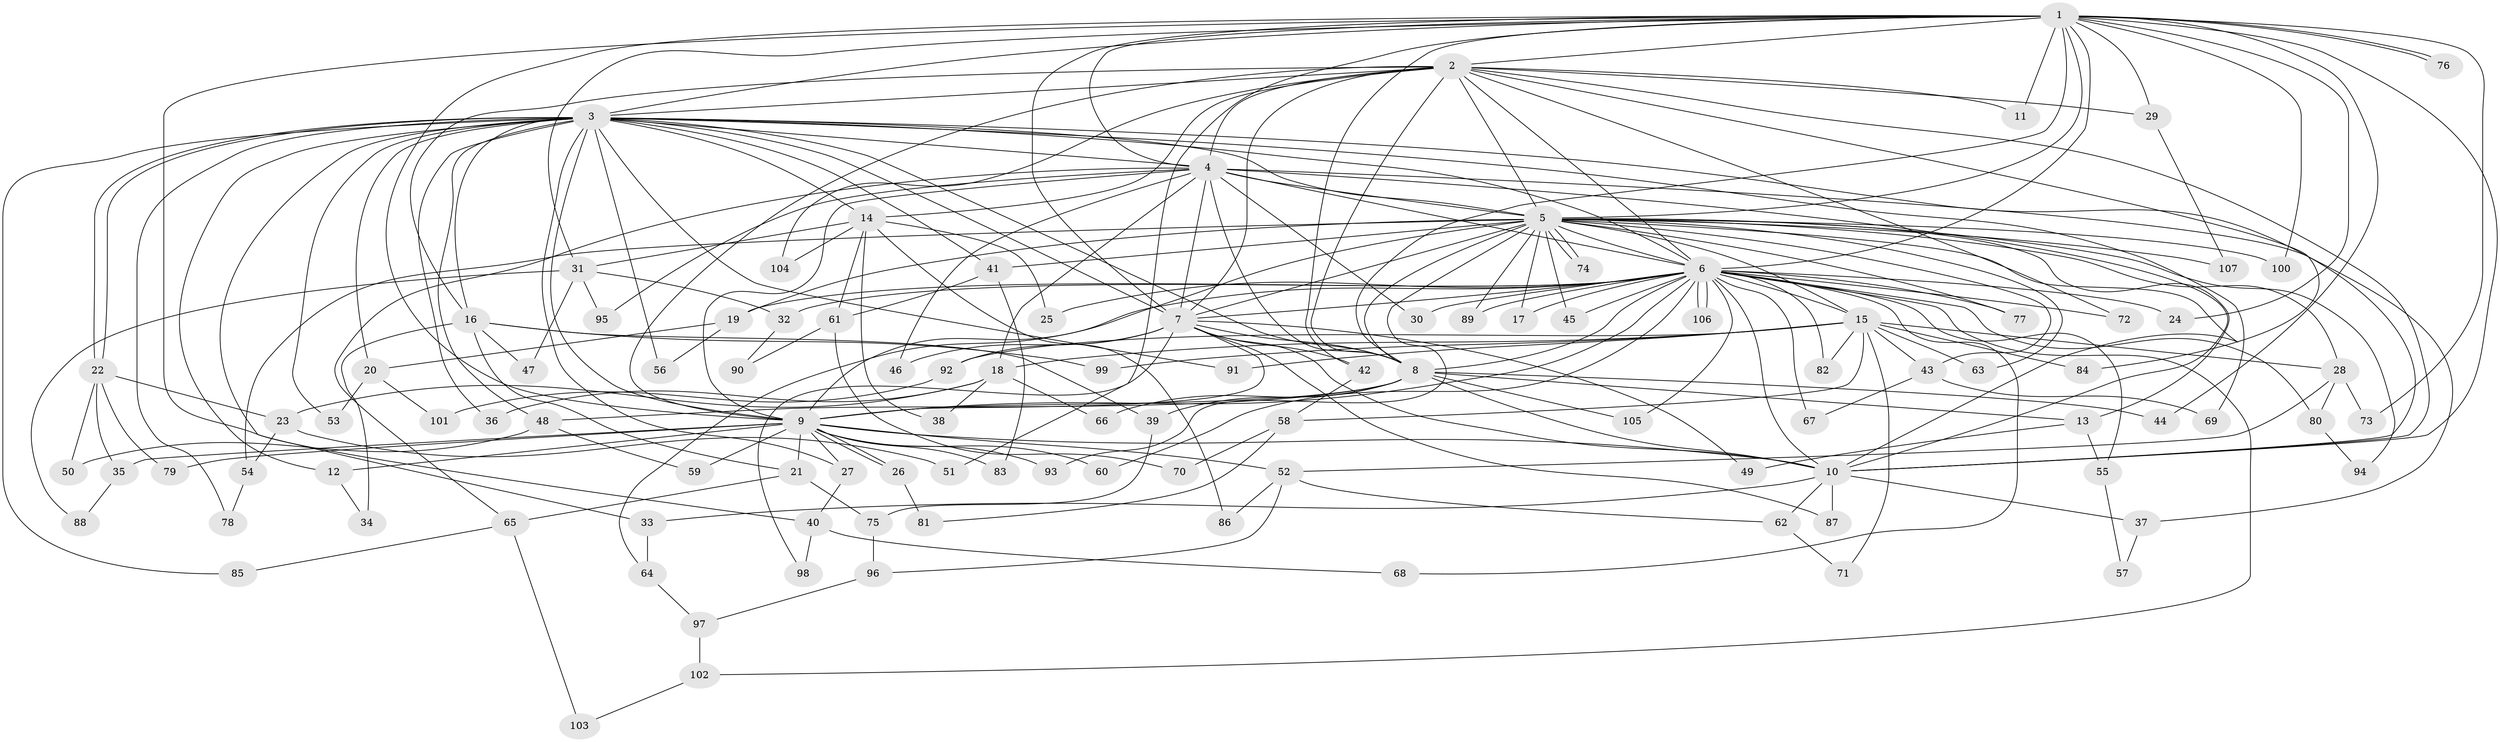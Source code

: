 // coarse degree distribution, {32: 0.012048192771084338, 12: 0.060240963855421686, 27: 0.012048192771084338, 15: 0.012048192771084338, 25: 0.012048192771084338, 18: 0.012048192771084338, 2: 0.5180722891566265, 4: 0.14457831325301204, 6: 0.03614457831325301, 7: 0.012048192771084338, 3: 0.13253012048192772, 5: 0.012048192771084338, 1: 0.024096385542168676}
// Generated by graph-tools (version 1.1) at 2025/41/03/06/25 10:41:37]
// undirected, 107 vertices, 239 edges
graph export_dot {
graph [start="1"]
  node [color=gray90,style=filled];
  1;
  2;
  3;
  4;
  5;
  6;
  7;
  8;
  9;
  10;
  11;
  12;
  13;
  14;
  15;
  16;
  17;
  18;
  19;
  20;
  21;
  22;
  23;
  24;
  25;
  26;
  27;
  28;
  29;
  30;
  31;
  32;
  33;
  34;
  35;
  36;
  37;
  38;
  39;
  40;
  41;
  42;
  43;
  44;
  45;
  46;
  47;
  48;
  49;
  50;
  51;
  52;
  53;
  54;
  55;
  56;
  57;
  58;
  59;
  60;
  61;
  62;
  63;
  64;
  65;
  66;
  67;
  68;
  69;
  70;
  71;
  72;
  73;
  74;
  75;
  76;
  77;
  78;
  79;
  80;
  81;
  82;
  83;
  84;
  85;
  86;
  87;
  88;
  89;
  90;
  91;
  92;
  93;
  94;
  95;
  96;
  97;
  98;
  99;
  100;
  101;
  102;
  103;
  104;
  105;
  106;
  107;
  1 -- 2;
  1 -- 3;
  1 -- 4;
  1 -- 5;
  1 -- 6;
  1 -- 7;
  1 -- 8;
  1 -- 9;
  1 -- 10;
  1 -- 11;
  1 -- 24;
  1 -- 29;
  1 -- 31;
  1 -- 40;
  1 -- 42;
  1 -- 44;
  1 -- 51;
  1 -- 73;
  1 -- 76;
  1 -- 76;
  1 -- 100;
  2 -- 3;
  2 -- 4;
  2 -- 5;
  2 -- 6;
  2 -- 7;
  2 -- 8;
  2 -- 9;
  2 -- 10;
  2 -- 11;
  2 -- 14;
  2 -- 16;
  2 -- 29;
  2 -- 72;
  2 -- 84;
  2 -- 104;
  3 -- 4;
  3 -- 5;
  3 -- 6;
  3 -- 7;
  3 -- 8;
  3 -- 9;
  3 -- 10;
  3 -- 12;
  3 -- 14;
  3 -- 16;
  3 -- 20;
  3 -- 22;
  3 -- 22;
  3 -- 27;
  3 -- 33;
  3 -- 36;
  3 -- 41;
  3 -- 48;
  3 -- 53;
  3 -- 56;
  3 -- 69;
  3 -- 78;
  3 -- 85;
  3 -- 91;
  4 -- 5;
  4 -- 6;
  4 -- 7;
  4 -- 8;
  4 -- 9;
  4 -- 10;
  4 -- 18;
  4 -- 30;
  4 -- 37;
  4 -- 46;
  4 -- 65;
  4 -- 95;
  5 -- 6;
  5 -- 7;
  5 -- 8;
  5 -- 9;
  5 -- 10;
  5 -- 13;
  5 -- 15;
  5 -- 17;
  5 -- 19;
  5 -- 28;
  5 -- 41;
  5 -- 43;
  5 -- 45;
  5 -- 54;
  5 -- 63;
  5 -- 74;
  5 -- 74;
  5 -- 77;
  5 -- 89;
  5 -- 93;
  5 -- 94;
  5 -- 100;
  5 -- 107;
  6 -- 7;
  6 -- 8;
  6 -- 9;
  6 -- 10;
  6 -- 15;
  6 -- 17;
  6 -- 19;
  6 -- 24;
  6 -- 25;
  6 -- 30;
  6 -- 32;
  6 -- 45;
  6 -- 55;
  6 -- 60;
  6 -- 64;
  6 -- 67;
  6 -- 68;
  6 -- 72;
  6 -- 77;
  6 -- 80;
  6 -- 82;
  6 -- 89;
  6 -- 102;
  6 -- 105;
  6 -- 106;
  6 -- 106;
  7 -- 8;
  7 -- 9;
  7 -- 10;
  7 -- 42;
  7 -- 46;
  7 -- 49;
  7 -- 87;
  7 -- 92;
  7 -- 98;
  8 -- 9;
  8 -- 10;
  8 -- 13;
  8 -- 39;
  8 -- 44;
  8 -- 48;
  8 -- 66;
  8 -- 105;
  9 -- 10;
  9 -- 12;
  9 -- 21;
  9 -- 26;
  9 -- 26;
  9 -- 27;
  9 -- 35;
  9 -- 52;
  9 -- 59;
  9 -- 60;
  9 -- 79;
  9 -- 83;
  9 -- 93;
  10 -- 33;
  10 -- 37;
  10 -- 62;
  10 -- 87;
  12 -- 34;
  13 -- 49;
  13 -- 55;
  14 -- 25;
  14 -- 31;
  14 -- 38;
  14 -- 61;
  14 -- 86;
  14 -- 104;
  15 -- 18;
  15 -- 28;
  15 -- 43;
  15 -- 58;
  15 -- 63;
  15 -- 71;
  15 -- 82;
  15 -- 84;
  15 -- 91;
  15 -- 92;
  15 -- 99;
  16 -- 21;
  16 -- 34;
  16 -- 39;
  16 -- 47;
  16 -- 99;
  18 -- 23;
  18 -- 36;
  18 -- 38;
  18 -- 66;
  19 -- 20;
  19 -- 56;
  20 -- 53;
  20 -- 101;
  21 -- 65;
  21 -- 75;
  22 -- 23;
  22 -- 35;
  22 -- 50;
  22 -- 79;
  23 -- 51;
  23 -- 54;
  26 -- 81;
  27 -- 40;
  28 -- 52;
  28 -- 73;
  28 -- 80;
  29 -- 107;
  31 -- 32;
  31 -- 47;
  31 -- 88;
  31 -- 95;
  32 -- 90;
  33 -- 64;
  35 -- 88;
  37 -- 57;
  39 -- 75;
  40 -- 68;
  40 -- 98;
  41 -- 61;
  41 -- 83;
  42 -- 58;
  43 -- 67;
  43 -- 69;
  48 -- 50;
  48 -- 59;
  52 -- 62;
  52 -- 86;
  52 -- 96;
  54 -- 78;
  55 -- 57;
  58 -- 70;
  58 -- 81;
  61 -- 70;
  61 -- 90;
  62 -- 71;
  64 -- 97;
  65 -- 85;
  65 -- 103;
  75 -- 96;
  80 -- 94;
  92 -- 101;
  96 -- 97;
  97 -- 102;
  102 -- 103;
}
